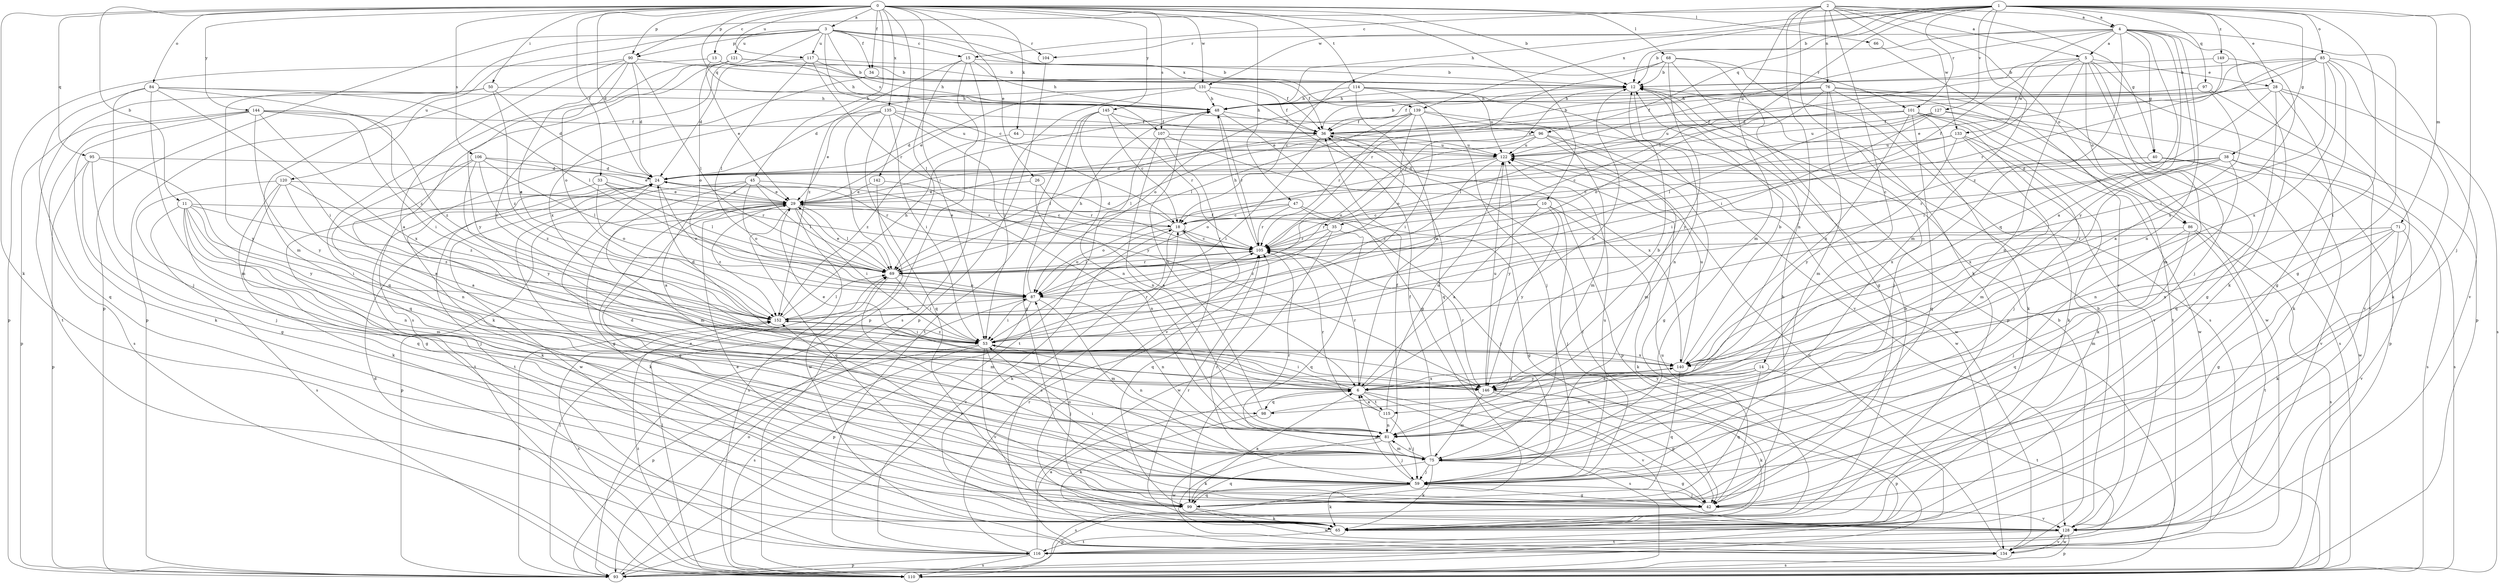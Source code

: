 strict digraph  {
0;
1;
2;
3;
4;
5;
6;
10;
11;
12;
13;
14;
15;
18;
24;
26;
28;
29;
33;
34;
35;
36;
38;
40;
42;
45;
47;
48;
50;
53;
59;
64;
65;
66;
68;
69;
71;
75;
76;
81;
84;
85;
86;
87;
90;
93;
95;
96;
97;
98;
99;
101;
104;
105;
106;
107;
110;
114;
115;
116;
117;
120;
121;
122;
127;
128;
131;
133;
134;
135;
139;
140;
142;
144;
145;
146;
149;
152;
0 -> 3  [label=a];
0 -> 10  [label=b];
0 -> 11  [label=b];
0 -> 12  [label=b];
0 -> 13  [label=c];
0 -> 24  [label=d];
0 -> 26  [label=e];
0 -> 33  [label=f];
0 -> 34  [label=f];
0 -> 45  [label=h];
0 -> 47  [label=h];
0 -> 50  [label=i];
0 -> 53  [label=i];
0 -> 64  [label=k];
0 -> 65  [label=k];
0 -> 66  [label=l];
0 -> 68  [label=l];
0 -> 84  [label=o];
0 -> 90  [label=p];
0 -> 95  [label=q];
0 -> 96  [label=q];
0 -> 106  [label=s];
0 -> 107  [label=s];
0 -> 114  [label=t];
0 -> 117  [label=u];
0 -> 131  [label=w];
0 -> 135  [label=x];
0 -> 142  [label=y];
0 -> 144  [label=y];
0 -> 145  [label=y];
1 -> 4  [label=a];
1 -> 12  [label=b];
1 -> 28  [label=e];
1 -> 38  [label=g];
1 -> 48  [label=h];
1 -> 59  [label=j];
1 -> 69  [label=l];
1 -> 71  [label=m];
1 -> 75  [label=m];
1 -> 85  [label=o];
1 -> 90  [label=p];
1 -> 96  [label=q];
1 -> 97  [label=q];
1 -> 101  [label=r];
1 -> 115  [label=t];
1 -> 127  [label=v];
1 -> 131  [label=w];
1 -> 139  [label=x];
1 -> 149  [label=z];
2 -> 4  [label=a];
2 -> 5  [label=a];
2 -> 14  [label=c];
2 -> 15  [label=c];
2 -> 40  [label=g];
2 -> 65  [label=k];
2 -> 75  [label=m];
2 -> 76  [label=n];
2 -> 81  [label=n];
2 -> 86  [label=o];
2 -> 133  [label=w];
3 -> 15  [label=c];
3 -> 18  [label=c];
3 -> 34  [label=f];
3 -> 75  [label=m];
3 -> 90  [label=p];
3 -> 93  [label=p];
3 -> 101  [label=r];
3 -> 104  [label=r];
3 -> 107  [label=s];
3 -> 117  [label=u];
3 -> 120  [label=u];
3 -> 121  [label=u];
3 -> 139  [label=x];
3 -> 146  [label=y];
4 -> 5  [label=a];
4 -> 6  [label=a];
4 -> 12  [label=b];
4 -> 35  [label=f];
4 -> 40  [label=g];
4 -> 42  [label=g];
4 -> 65  [label=k];
4 -> 81  [label=n];
4 -> 98  [label=q];
4 -> 104  [label=r];
4 -> 122  [label=u];
4 -> 146  [label=y];
4 -> 152  [label=z];
5 -> 28  [label=e];
5 -> 29  [label=e];
5 -> 53  [label=i];
5 -> 59  [label=j];
5 -> 75  [label=m];
5 -> 81  [label=n];
5 -> 86  [label=o];
5 -> 93  [label=p];
5 -> 133  [label=w];
6 -> 12  [label=b];
6 -> 29  [label=e];
6 -> 53  [label=i];
6 -> 98  [label=q];
6 -> 105  [label=r];
6 -> 110  [label=s];
6 -> 115  [label=t];
6 -> 128  [label=v];
6 -> 140  [label=x];
10 -> 6  [label=a];
10 -> 18  [label=c];
10 -> 59  [label=j];
10 -> 65  [label=k];
10 -> 105  [label=r];
10 -> 146  [label=y];
11 -> 35  [label=f];
11 -> 53  [label=i];
11 -> 59  [label=j];
11 -> 75  [label=m];
11 -> 81  [label=n];
11 -> 98  [label=q];
11 -> 110  [label=s];
11 -> 152  [label=z];
12 -> 48  [label=h];
12 -> 81  [label=n];
12 -> 105  [label=r];
13 -> 12  [label=b];
13 -> 29  [label=e];
13 -> 48  [label=h];
13 -> 93  [label=p];
14 -> 6  [label=a];
14 -> 81  [label=n];
14 -> 99  [label=q];
14 -> 116  [label=t];
14 -> 146  [label=y];
15 -> 12  [label=b];
15 -> 48  [label=h];
15 -> 69  [label=l];
15 -> 93  [label=p];
15 -> 110  [label=s];
15 -> 152  [label=z];
18 -> 24  [label=d];
18 -> 29  [label=e];
18 -> 65  [label=k];
18 -> 87  [label=o];
18 -> 99  [label=q];
18 -> 105  [label=r];
24 -> 29  [label=e];
24 -> 65  [label=k];
24 -> 87  [label=o];
24 -> 105  [label=r];
24 -> 116  [label=t];
24 -> 134  [label=w];
26 -> 6  [label=a];
26 -> 29  [label=e];
26 -> 105  [label=r];
28 -> 36  [label=f];
28 -> 42  [label=g];
28 -> 48  [label=h];
28 -> 53  [label=i];
28 -> 65  [label=k];
28 -> 110  [label=s];
28 -> 128  [label=v];
29 -> 18  [label=c];
29 -> 42  [label=g];
29 -> 53  [label=i];
29 -> 65  [label=k];
29 -> 69  [label=l];
29 -> 93  [label=p];
29 -> 99  [label=q];
29 -> 110  [label=s];
29 -> 152  [label=z];
33 -> 29  [label=e];
33 -> 69  [label=l];
33 -> 87  [label=o];
33 -> 105  [label=r];
33 -> 116  [label=t];
34 -> 36  [label=f];
34 -> 140  [label=x];
35 -> 99  [label=q];
35 -> 105  [label=r];
35 -> 134  [label=w];
35 -> 152  [label=z];
36 -> 12  [label=b];
36 -> 53  [label=i];
36 -> 69  [label=l];
36 -> 93  [label=p];
36 -> 122  [label=u];
38 -> 18  [label=c];
38 -> 24  [label=d];
38 -> 81  [label=n];
38 -> 105  [label=r];
38 -> 110  [label=s];
38 -> 128  [label=v];
38 -> 140  [label=x];
40 -> 24  [label=d];
40 -> 110  [label=s];
40 -> 134  [label=w];
40 -> 140  [label=x];
42 -> 12  [label=b];
42 -> 59  [label=j];
42 -> 93  [label=p];
42 -> 128  [label=v];
42 -> 152  [label=z];
45 -> 6  [label=a];
45 -> 29  [label=e];
45 -> 42  [label=g];
45 -> 69  [label=l];
45 -> 75  [label=m];
45 -> 87  [label=o];
45 -> 105  [label=r];
47 -> 18  [label=c];
47 -> 42  [label=g];
47 -> 59  [label=j];
47 -> 87  [label=o];
47 -> 105  [label=r];
48 -> 36  [label=f];
48 -> 42  [label=g];
48 -> 105  [label=r];
50 -> 24  [label=d];
50 -> 48  [label=h];
50 -> 116  [label=t];
50 -> 146  [label=y];
50 -> 152  [label=z];
53 -> 24  [label=d];
53 -> 59  [label=j];
53 -> 81  [label=n];
53 -> 93  [label=p];
53 -> 105  [label=r];
53 -> 110  [label=s];
53 -> 128  [label=v];
53 -> 140  [label=x];
53 -> 152  [label=z];
59 -> 6  [label=a];
59 -> 29  [label=e];
59 -> 42  [label=g];
59 -> 53  [label=i];
59 -> 65  [label=k];
59 -> 99  [label=q];
59 -> 105  [label=r];
59 -> 110  [label=s];
59 -> 122  [label=u];
64 -> 122  [label=u];
64 -> 152  [label=z];
65 -> 12  [label=b];
65 -> 36  [label=f];
65 -> 116  [label=t];
66 -> 128  [label=v];
68 -> 12  [label=b];
68 -> 18  [label=c];
68 -> 42  [label=g];
68 -> 93  [label=p];
68 -> 105  [label=r];
68 -> 110  [label=s];
68 -> 146  [label=y];
69 -> 29  [label=e];
69 -> 53  [label=i];
69 -> 75  [label=m];
69 -> 87  [label=o];
69 -> 105  [label=r];
71 -> 42  [label=g];
71 -> 65  [label=k];
71 -> 75  [label=m];
71 -> 105  [label=r];
71 -> 128  [label=v];
71 -> 140  [label=x];
75 -> 24  [label=d];
75 -> 36  [label=f];
75 -> 42  [label=g];
75 -> 59  [label=j];
75 -> 65  [label=k];
75 -> 81  [label=n];
75 -> 99  [label=q];
75 -> 105  [label=r];
76 -> 29  [label=e];
76 -> 48  [label=h];
76 -> 59  [label=j];
76 -> 65  [label=k];
76 -> 75  [label=m];
76 -> 87  [label=o];
76 -> 116  [label=t];
76 -> 134  [label=w];
81 -> 36  [label=f];
81 -> 59  [label=j];
81 -> 65  [label=k];
81 -> 75  [label=m];
81 -> 134  [label=w];
84 -> 48  [label=h];
84 -> 53  [label=i];
84 -> 59  [label=j];
84 -> 69  [label=l];
84 -> 75  [label=m];
84 -> 99  [label=q];
84 -> 152  [label=z];
85 -> 12  [label=b];
85 -> 24  [label=d];
85 -> 36  [label=f];
85 -> 42  [label=g];
85 -> 53  [label=i];
85 -> 65  [label=k];
85 -> 105  [label=r];
85 -> 128  [label=v];
85 -> 140  [label=x];
86 -> 59  [label=j];
86 -> 99  [label=q];
86 -> 105  [label=r];
86 -> 110  [label=s];
86 -> 116  [label=t];
87 -> 48  [label=h];
87 -> 53  [label=i];
87 -> 75  [label=m];
87 -> 81  [label=n];
87 -> 93  [label=p];
87 -> 152  [label=z];
90 -> 6  [label=a];
90 -> 12  [label=b];
90 -> 24  [label=d];
90 -> 69  [label=l];
90 -> 87  [label=o];
90 -> 93  [label=p];
90 -> 152  [label=z];
93 -> 18  [label=c];
93 -> 69  [label=l];
93 -> 87  [label=o];
93 -> 152  [label=z];
95 -> 24  [label=d];
95 -> 42  [label=g];
95 -> 59  [label=j];
95 -> 93  [label=p];
95 -> 146  [label=y];
96 -> 42  [label=g];
96 -> 69  [label=l];
96 -> 75  [label=m];
96 -> 87  [label=o];
96 -> 122  [label=u];
96 -> 134  [label=w];
97 -> 6  [label=a];
97 -> 36  [label=f];
97 -> 48  [label=h];
97 -> 128  [label=v];
98 -> 12  [label=b];
98 -> 48  [label=h];
98 -> 65  [label=k];
99 -> 6  [label=a];
99 -> 65  [label=k];
99 -> 87  [label=o];
99 -> 134  [label=w];
101 -> 36  [label=f];
101 -> 65  [label=k];
101 -> 69  [label=l];
101 -> 99  [label=q];
101 -> 110  [label=s];
101 -> 122  [label=u];
101 -> 128  [label=v];
101 -> 134  [label=w];
101 -> 140  [label=x];
104 -> 93  [label=p];
105 -> 18  [label=c];
105 -> 48  [label=h];
105 -> 69  [label=l];
106 -> 6  [label=a];
106 -> 24  [label=d];
106 -> 29  [label=e];
106 -> 69  [label=l];
106 -> 81  [label=n];
106 -> 146  [label=y];
106 -> 152  [label=z];
107 -> 81  [label=n];
107 -> 116  [label=t];
107 -> 122  [label=u];
107 -> 128  [label=v];
107 -> 140  [label=x];
110 -> 24  [label=d];
110 -> 69  [label=l];
110 -> 152  [label=z];
114 -> 6  [label=a];
114 -> 48  [label=h];
114 -> 59  [label=j];
114 -> 87  [label=o];
114 -> 122  [label=u];
114 -> 128  [label=v];
115 -> 6  [label=a];
115 -> 59  [label=j];
115 -> 81  [label=n];
115 -> 105  [label=r];
115 -> 122  [label=u];
116 -> 6  [label=a];
116 -> 93  [label=p];
116 -> 105  [label=r];
116 -> 110  [label=s];
116 -> 122  [label=u];
117 -> 12  [label=b];
117 -> 24  [label=d];
117 -> 48  [label=h];
117 -> 69  [label=l];
117 -> 105  [label=r];
120 -> 6  [label=a];
120 -> 29  [label=e];
120 -> 42  [label=g];
120 -> 65  [label=k];
120 -> 99  [label=q];
120 -> 152  [label=z];
121 -> 12  [label=b];
121 -> 36  [label=f];
121 -> 87  [label=o];
121 -> 99  [label=q];
121 -> 110  [label=s];
121 -> 146  [label=y];
122 -> 24  [label=d];
122 -> 87  [label=o];
122 -> 146  [label=y];
122 -> 152  [label=z];
127 -> 36  [label=f];
127 -> 53  [label=i];
127 -> 69  [label=l];
127 -> 93  [label=p];
127 -> 99  [label=q];
127 -> 122  [label=u];
128 -> 12  [label=b];
128 -> 29  [label=e];
128 -> 93  [label=p];
128 -> 105  [label=r];
128 -> 116  [label=t];
128 -> 134  [label=w];
131 -> 24  [label=d];
131 -> 29  [label=e];
131 -> 36  [label=f];
131 -> 48  [label=h];
131 -> 53  [label=i];
131 -> 99  [label=q];
133 -> 18  [label=c];
133 -> 59  [label=j];
133 -> 65  [label=k];
133 -> 75  [label=m];
133 -> 122  [label=u];
133 -> 146  [label=y];
134 -> 12  [label=b];
134 -> 18  [label=c];
134 -> 110  [label=s];
134 -> 122  [label=u];
134 -> 128  [label=v];
135 -> 29  [label=e];
135 -> 36  [label=f];
135 -> 53  [label=i];
135 -> 65  [label=k];
135 -> 69  [label=l];
135 -> 99  [label=q];
135 -> 122  [label=u];
135 -> 146  [label=y];
139 -> 24  [label=d];
139 -> 36  [label=f];
139 -> 53  [label=i];
139 -> 69  [label=l];
139 -> 75  [label=m];
139 -> 87  [label=o];
139 -> 105  [label=r];
139 -> 134  [label=w];
140 -> 6  [label=a];
140 -> 12  [label=b];
140 -> 99  [label=q];
140 -> 122  [label=u];
140 -> 146  [label=y];
142 -> 29  [label=e];
142 -> 81  [label=n];
142 -> 134  [label=w];
144 -> 36  [label=f];
144 -> 53  [label=i];
144 -> 65  [label=k];
144 -> 93  [label=p];
144 -> 110  [label=s];
144 -> 140  [label=x];
144 -> 146  [label=y];
144 -> 152  [label=z];
145 -> 18  [label=c];
145 -> 36  [label=f];
145 -> 42  [label=g];
145 -> 81  [label=n];
145 -> 105  [label=r];
145 -> 116  [label=t];
146 -> 42  [label=g];
146 -> 65  [label=k];
146 -> 75  [label=m];
146 -> 93  [label=p];
146 -> 105  [label=r];
146 -> 122  [label=u];
149 -> 12  [label=b];
149 -> 29  [label=e];
149 -> 140  [label=x];
152 -> 48  [label=h];
152 -> 53  [label=i];
152 -> 69  [label=l];
152 -> 110  [label=s];
}
